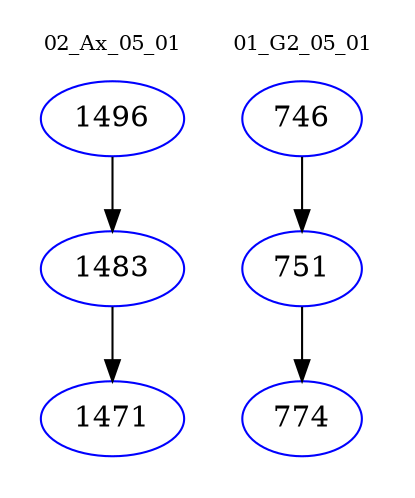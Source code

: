 digraph{
subgraph cluster_0 {
color = white
label = "02_Ax_05_01";
fontsize=10;
T0_1496 [label="1496", color="blue"]
T0_1496 -> T0_1483 [color="black"]
T0_1483 [label="1483", color="blue"]
T0_1483 -> T0_1471 [color="black"]
T0_1471 [label="1471", color="blue"]
}
subgraph cluster_1 {
color = white
label = "01_G2_05_01";
fontsize=10;
T1_746 [label="746", color="blue"]
T1_746 -> T1_751 [color="black"]
T1_751 [label="751", color="blue"]
T1_751 -> T1_774 [color="black"]
T1_774 [label="774", color="blue"]
}
}
